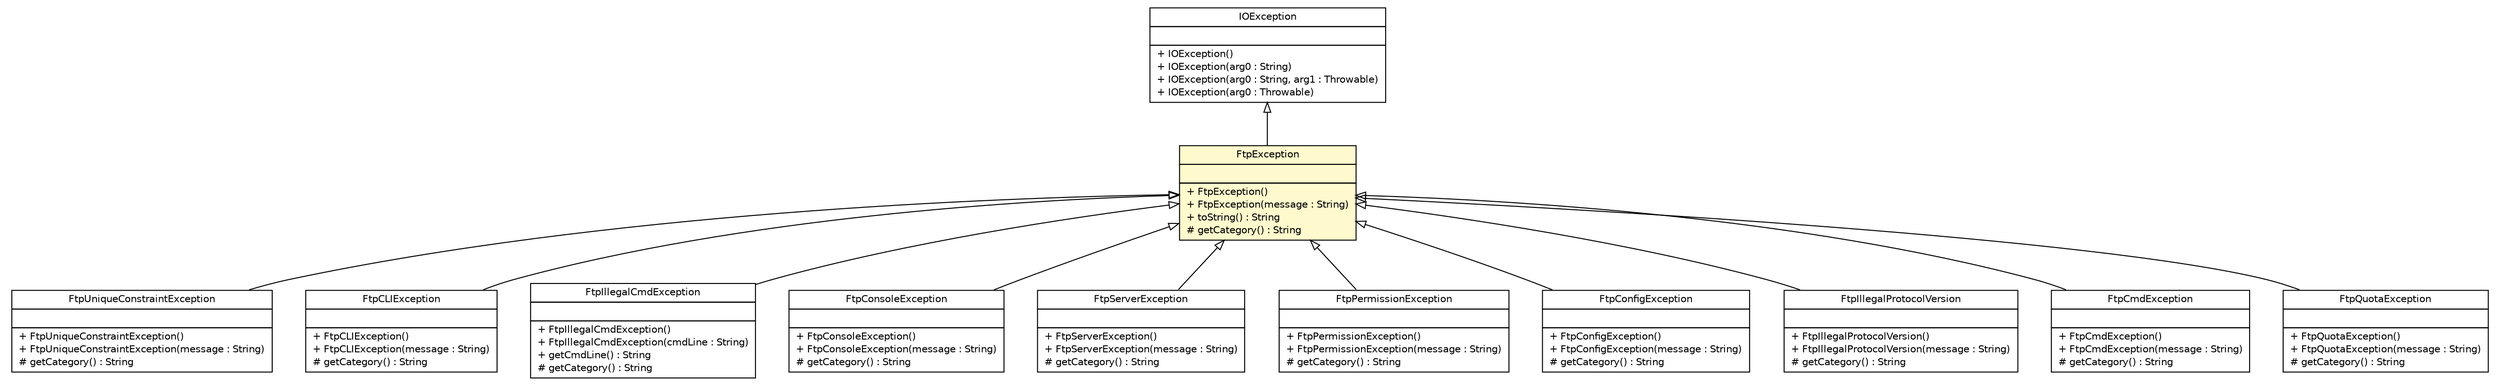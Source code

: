 #!/usr/local/bin/dot
#
# Class diagram 
# Generated by UMLGraph version 5.1 (http://www.umlgraph.org/)
#

digraph G {
	edge [fontname="Helvetica",fontsize=10,labelfontname="Helvetica",labelfontsize=10];
	node [fontname="Helvetica",fontsize=10,shape=plaintext];
	nodesep=0.25;
	ranksep=0.5;
	// com.apporiented.hermesftp.exception.FtpUniqueConstraintException
	c3988 [label=<<table title="com.apporiented.hermesftp.exception.FtpUniqueConstraintException" border="0" cellborder="1" cellspacing="0" cellpadding="2" port="p" href="./FtpUniqueConstraintException.html">
		<tr><td><table border="0" cellspacing="0" cellpadding="1">
<tr><td align="center" balign="center"> FtpUniqueConstraintException </td></tr>
		</table></td></tr>
		<tr><td><table border="0" cellspacing="0" cellpadding="1">
<tr><td align="left" balign="left">  </td></tr>
		</table></td></tr>
		<tr><td><table border="0" cellspacing="0" cellpadding="1">
<tr><td align="left" balign="left"> + FtpUniqueConstraintException() </td></tr>
<tr><td align="left" balign="left"> + FtpUniqueConstraintException(message : String) </td></tr>
<tr><td align="left" balign="left"> # getCategory() : String </td></tr>
		</table></td></tr>
		</table>>, fontname="Helvetica", fontcolor="black", fontsize=10.0];
	// com.apporiented.hermesftp.exception.FtpCLIException
	c3989 [label=<<table title="com.apporiented.hermesftp.exception.FtpCLIException" border="0" cellborder="1" cellspacing="0" cellpadding="2" port="p" href="./FtpCLIException.html">
		<tr><td><table border="0" cellspacing="0" cellpadding="1">
<tr><td align="center" balign="center"> FtpCLIException </td></tr>
		</table></td></tr>
		<tr><td><table border="0" cellspacing="0" cellpadding="1">
<tr><td align="left" balign="left">  </td></tr>
		</table></td></tr>
		<tr><td><table border="0" cellspacing="0" cellpadding="1">
<tr><td align="left" balign="left"> + FtpCLIException() </td></tr>
<tr><td align="left" balign="left"> + FtpCLIException(message : String) </td></tr>
<tr><td align="left" balign="left"> # getCategory() : String </td></tr>
		</table></td></tr>
		</table>>, fontname="Helvetica", fontcolor="black", fontsize=10.0];
	// com.apporiented.hermesftp.exception.FtpIllegalCmdException
	c3990 [label=<<table title="com.apporiented.hermesftp.exception.FtpIllegalCmdException" border="0" cellborder="1" cellspacing="0" cellpadding="2" port="p" href="./FtpIllegalCmdException.html">
		<tr><td><table border="0" cellspacing="0" cellpadding="1">
<tr><td align="center" balign="center"> FtpIllegalCmdException </td></tr>
		</table></td></tr>
		<tr><td><table border="0" cellspacing="0" cellpadding="1">
<tr><td align="left" balign="left">  </td></tr>
		</table></td></tr>
		<tr><td><table border="0" cellspacing="0" cellpadding="1">
<tr><td align="left" balign="left"> + FtpIllegalCmdException() </td></tr>
<tr><td align="left" balign="left"> + FtpIllegalCmdException(cmdLine : String) </td></tr>
<tr><td align="left" balign="left"> + getCmdLine() : String </td></tr>
<tr><td align="left" balign="left"> # getCategory() : String </td></tr>
		</table></td></tr>
		</table>>, fontname="Helvetica", fontcolor="black", fontsize=10.0];
	// com.apporiented.hermesftp.exception.FtpConsoleException
	c3991 [label=<<table title="com.apporiented.hermesftp.exception.FtpConsoleException" border="0" cellborder="1" cellspacing="0" cellpadding="2" port="p" href="./FtpConsoleException.html">
		<tr><td><table border="0" cellspacing="0" cellpadding="1">
<tr><td align="center" balign="center"> FtpConsoleException </td></tr>
		</table></td></tr>
		<tr><td><table border="0" cellspacing="0" cellpadding="1">
<tr><td align="left" balign="left">  </td></tr>
		</table></td></tr>
		<tr><td><table border="0" cellspacing="0" cellpadding="1">
<tr><td align="left" balign="left"> + FtpConsoleException() </td></tr>
<tr><td align="left" balign="left"> + FtpConsoleException(message : String) </td></tr>
<tr><td align="left" balign="left"> # getCategory() : String </td></tr>
		</table></td></tr>
		</table>>, fontname="Helvetica", fontcolor="black", fontsize=10.0];
	// com.apporiented.hermesftp.exception.FtpServerException
	c3992 [label=<<table title="com.apporiented.hermesftp.exception.FtpServerException" border="0" cellborder="1" cellspacing="0" cellpadding="2" port="p" href="./FtpServerException.html">
		<tr><td><table border="0" cellspacing="0" cellpadding="1">
<tr><td align="center" balign="center"> FtpServerException </td></tr>
		</table></td></tr>
		<tr><td><table border="0" cellspacing="0" cellpadding="1">
<tr><td align="left" balign="left">  </td></tr>
		</table></td></tr>
		<tr><td><table border="0" cellspacing="0" cellpadding="1">
<tr><td align="left" balign="left"> + FtpServerException() </td></tr>
<tr><td align="left" balign="left"> + FtpServerException(message : String) </td></tr>
<tr><td align="left" balign="left"> # getCategory() : String </td></tr>
		</table></td></tr>
		</table>>, fontname="Helvetica", fontcolor="black", fontsize=10.0];
	// com.apporiented.hermesftp.exception.FtpPermissionException
	c3993 [label=<<table title="com.apporiented.hermesftp.exception.FtpPermissionException" border="0" cellborder="1" cellspacing="0" cellpadding="2" port="p" href="./FtpPermissionException.html">
		<tr><td><table border="0" cellspacing="0" cellpadding="1">
<tr><td align="center" balign="center"> FtpPermissionException </td></tr>
		</table></td></tr>
		<tr><td><table border="0" cellspacing="0" cellpadding="1">
<tr><td align="left" balign="left">  </td></tr>
		</table></td></tr>
		<tr><td><table border="0" cellspacing="0" cellpadding="1">
<tr><td align="left" balign="left"> + FtpPermissionException() </td></tr>
<tr><td align="left" balign="left"> + FtpPermissionException(message : String) </td></tr>
<tr><td align="left" balign="left"> # getCategory() : String </td></tr>
		</table></td></tr>
		</table>>, fontname="Helvetica", fontcolor="black", fontsize=10.0];
	// com.apporiented.hermesftp.exception.FtpConfigException
	c3994 [label=<<table title="com.apporiented.hermesftp.exception.FtpConfigException" border="0" cellborder="1" cellspacing="0" cellpadding="2" port="p" href="./FtpConfigException.html">
		<tr><td><table border="0" cellspacing="0" cellpadding="1">
<tr><td align="center" balign="center"> FtpConfigException </td></tr>
		</table></td></tr>
		<tr><td><table border="0" cellspacing="0" cellpadding="1">
<tr><td align="left" balign="left">  </td></tr>
		</table></td></tr>
		<tr><td><table border="0" cellspacing="0" cellpadding="1">
<tr><td align="left" balign="left"> + FtpConfigException() </td></tr>
<tr><td align="left" balign="left"> + FtpConfigException(message : String) </td></tr>
<tr><td align="left" balign="left"> # getCategory() : String </td></tr>
		</table></td></tr>
		</table>>, fontname="Helvetica", fontcolor="black", fontsize=10.0];
	// com.apporiented.hermesftp.exception.FtpIllegalProtocolVersion
	c3995 [label=<<table title="com.apporiented.hermesftp.exception.FtpIllegalProtocolVersion" border="0" cellborder="1" cellspacing="0" cellpadding="2" port="p" href="./FtpIllegalProtocolVersion.html">
		<tr><td><table border="0" cellspacing="0" cellpadding="1">
<tr><td align="center" balign="center"> FtpIllegalProtocolVersion </td></tr>
		</table></td></tr>
		<tr><td><table border="0" cellspacing="0" cellpadding="1">
<tr><td align="left" balign="left">  </td></tr>
		</table></td></tr>
		<tr><td><table border="0" cellspacing="0" cellpadding="1">
<tr><td align="left" balign="left"> + FtpIllegalProtocolVersion() </td></tr>
<tr><td align="left" balign="left"> + FtpIllegalProtocolVersion(message : String) </td></tr>
<tr><td align="left" balign="left"> # getCategory() : String </td></tr>
		</table></td></tr>
		</table>>, fontname="Helvetica", fontcolor="black", fontsize=10.0];
	// com.apporiented.hermesftp.exception.FtpException
	c3997 [label=<<table title="com.apporiented.hermesftp.exception.FtpException" border="0" cellborder="1" cellspacing="0" cellpadding="2" port="p" bgcolor="lemonChiffon" href="./FtpException.html">
		<tr><td><table border="0" cellspacing="0" cellpadding="1">
<tr><td align="center" balign="center"> FtpException </td></tr>
		</table></td></tr>
		<tr><td><table border="0" cellspacing="0" cellpadding="1">
<tr><td align="left" balign="left">  </td></tr>
		</table></td></tr>
		<tr><td><table border="0" cellspacing="0" cellpadding="1">
<tr><td align="left" balign="left"> + FtpException() </td></tr>
<tr><td align="left" balign="left"> + FtpException(message : String) </td></tr>
<tr><td align="left" balign="left"> + toString() : String </td></tr>
<tr><td align="left" balign="left"> # getCategory() : String </td></tr>
		</table></td></tr>
		</table>>, fontname="Helvetica", fontcolor="black", fontsize=10.0];
	// com.apporiented.hermesftp.exception.FtpCmdException
	c3998 [label=<<table title="com.apporiented.hermesftp.exception.FtpCmdException" border="0" cellborder="1" cellspacing="0" cellpadding="2" port="p" href="./FtpCmdException.html">
		<tr><td><table border="0" cellspacing="0" cellpadding="1">
<tr><td align="center" balign="center"> FtpCmdException </td></tr>
		</table></td></tr>
		<tr><td><table border="0" cellspacing="0" cellpadding="1">
<tr><td align="left" balign="left">  </td></tr>
		</table></td></tr>
		<tr><td><table border="0" cellspacing="0" cellpadding="1">
<tr><td align="left" balign="left"> + FtpCmdException() </td></tr>
<tr><td align="left" balign="left"> + FtpCmdException(message : String) </td></tr>
<tr><td align="left" balign="left"> # getCategory() : String </td></tr>
		</table></td></tr>
		</table>>, fontname="Helvetica", fontcolor="black", fontsize=10.0];
	// com.apporiented.hermesftp.exception.FtpQuotaException
	c4000 [label=<<table title="com.apporiented.hermesftp.exception.FtpQuotaException" border="0" cellborder="1" cellspacing="0" cellpadding="2" port="p" href="./FtpQuotaException.html">
		<tr><td><table border="0" cellspacing="0" cellpadding="1">
<tr><td align="center" balign="center"> FtpQuotaException </td></tr>
		</table></td></tr>
		<tr><td><table border="0" cellspacing="0" cellpadding="1">
<tr><td align="left" balign="left">  </td></tr>
		</table></td></tr>
		<tr><td><table border="0" cellspacing="0" cellpadding="1">
<tr><td align="left" balign="left"> + FtpQuotaException() </td></tr>
<tr><td align="left" balign="left"> + FtpQuotaException(message : String) </td></tr>
<tr><td align="left" balign="left"> # getCategory() : String </td></tr>
		</table></td></tr>
		</table>>, fontname="Helvetica", fontcolor="black", fontsize=10.0];
	//com.apporiented.hermesftp.exception.FtpUniqueConstraintException extends com.apporiented.hermesftp.exception.FtpException
	c3997:p -> c3988:p [dir=back,arrowtail=empty];
	//com.apporiented.hermesftp.exception.FtpCLIException extends com.apporiented.hermesftp.exception.FtpException
	c3997:p -> c3989:p [dir=back,arrowtail=empty];
	//com.apporiented.hermesftp.exception.FtpIllegalCmdException extends com.apporiented.hermesftp.exception.FtpException
	c3997:p -> c3990:p [dir=back,arrowtail=empty];
	//com.apporiented.hermesftp.exception.FtpConsoleException extends com.apporiented.hermesftp.exception.FtpException
	c3997:p -> c3991:p [dir=back,arrowtail=empty];
	//com.apporiented.hermesftp.exception.FtpServerException extends com.apporiented.hermesftp.exception.FtpException
	c3997:p -> c3992:p [dir=back,arrowtail=empty];
	//com.apporiented.hermesftp.exception.FtpPermissionException extends com.apporiented.hermesftp.exception.FtpException
	c3997:p -> c3993:p [dir=back,arrowtail=empty];
	//com.apporiented.hermesftp.exception.FtpConfigException extends com.apporiented.hermesftp.exception.FtpException
	c3997:p -> c3994:p [dir=back,arrowtail=empty];
	//com.apporiented.hermesftp.exception.FtpIllegalProtocolVersion extends com.apporiented.hermesftp.exception.FtpException
	c3997:p -> c3995:p [dir=back,arrowtail=empty];
	//com.apporiented.hermesftp.exception.FtpException extends java.io.IOException
	c4107:p -> c3997:p [dir=back,arrowtail=empty];
	//com.apporiented.hermesftp.exception.FtpCmdException extends com.apporiented.hermesftp.exception.FtpException
	c3997:p -> c3998:p [dir=back,arrowtail=empty];
	//com.apporiented.hermesftp.exception.FtpQuotaException extends com.apporiented.hermesftp.exception.FtpException
	c3997:p -> c4000:p [dir=back,arrowtail=empty];
	// java.io.IOException
	c4107 [label=<<table title="java.io.IOException" border="0" cellborder="1" cellspacing="0" cellpadding="2" port="p" href="http://java.sun.com/j2se/1.4.2/docs/api/java/io/IOException.html">
		<tr><td><table border="0" cellspacing="0" cellpadding="1">
<tr><td align="center" balign="center"> IOException </td></tr>
		</table></td></tr>
		<tr><td><table border="0" cellspacing="0" cellpadding="1">
<tr><td align="left" balign="left">  </td></tr>
		</table></td></tr>
		<tr><td><table border="0" cellspacing="0" cellpadding="1">
<tr><td align="left" balign="left"> + IOException() </td></tr>
<tr><td align="left" balign="left"> + IOException(arg0 : String) </td></tr>
<tr><td align="left" balign="left"> + IOException(arg0 : String, arg1 : Throwable) </td></tr>
<tr><td align="left" balign="left"> + IOException(arg0 : Throwable) </td></tr>
		</table></td></tr>
		</table>>, fontname="Helvetica", fontcolor="black", fontsize=10.0];
}

